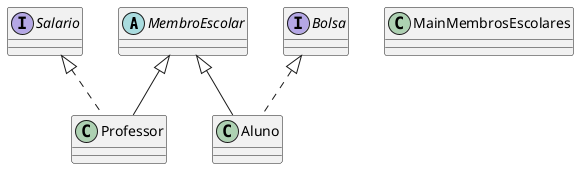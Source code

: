 @startuml
abstract class MembroEscolar
class Professor
class Aluno
class MainMembrosEscolares
interface Salario
interface Bolsa

MembroEscolar <|-- Professor
MembroEscolar <|-- Aluno
Bolsa <|.. Aluno
Salario <|.. Professor
@enduml